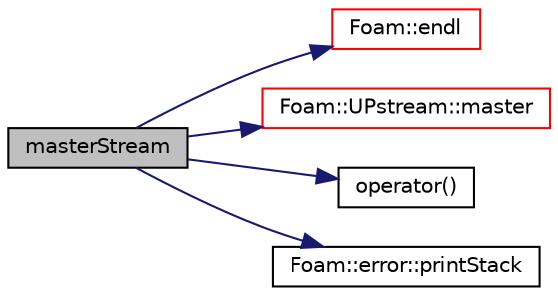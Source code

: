 digraph "masterStream"
{
  bgcolor="transparent";
  edge [fontname="Helvetica",fontsize="10",labelfontname="Helvetica",labelfontsize="10"];
  node [fontname="Helvetica",fontsize="10",shape=record];
  rankdir="LR";
  Node19 [label="masterStream",height=0.2,width=0.4,color="black", fillcolor="grey75", style="filled", fontcolor="black"];
  Node19 -> Node20 [color="midnightblue",fontsize="10",style="solid",fontname="Helvetica"];
  Node20 [label="Foam::endl",height=0.2,width=0.4,color="red",URL="$a21851.html#a2db8fe02a0d3909e9351bb4275b23ce4",tooltip="Add newline and flush stream. "];
  Node19 -> Node22 [color="midnightblue",fontsize="10",style="solid",fontname="Helvetica"];
  Node22 [label="Foam::UPstream::master",height=0.2,width=0.4,color="red",URL="$a27377.html#a36af549940a0aae3733774649594489f",tooltip="Am I the master process. "];
  Node19 -> Node24 [color="midnightblue",fontsize="10",style="solid",fontname="Helvetica"];
  Node24 [label="operator()",height=0.2,width=0.4,color="black",URL="$a27213.html#a51e360c35a2d5e72afca4ea370bc04fb",tooltip="Explicitly convert to OSstream for << operations. "];
  Node19 -> Node25 [color="midnightblue",fontsize="10",style="solid",fontname="Helvetica"];
  Node25 [label="Foam::error::printStack",height=0.2,width=0.4,color="black",URL="$a27197.html#a7fb27e884553ce565d0ea6276a111e0e",tooltip="Helper function to print a stack. "];
}
